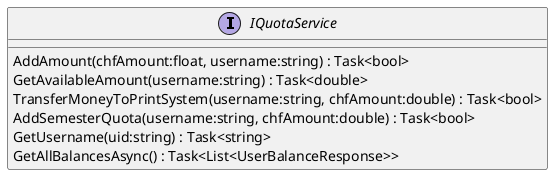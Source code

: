 @startuml
interface IQuotaService {
    AddAmount(chfAmount:float, username:string) : Task<bool>
    GetAvailableAmount(username:string) : Task<double>
    TransferMoneyToPrintSystem(username:string, chfAmount:double) : Task<bool>
    AddSemesterQuota(username:string, chfAmount:double) : Task<bool>
    GetUsername(uid:string) : Task<string>
    GetAllBalancesAsync() : Task<List<UserBalanceResponse>>
}
@enduml
